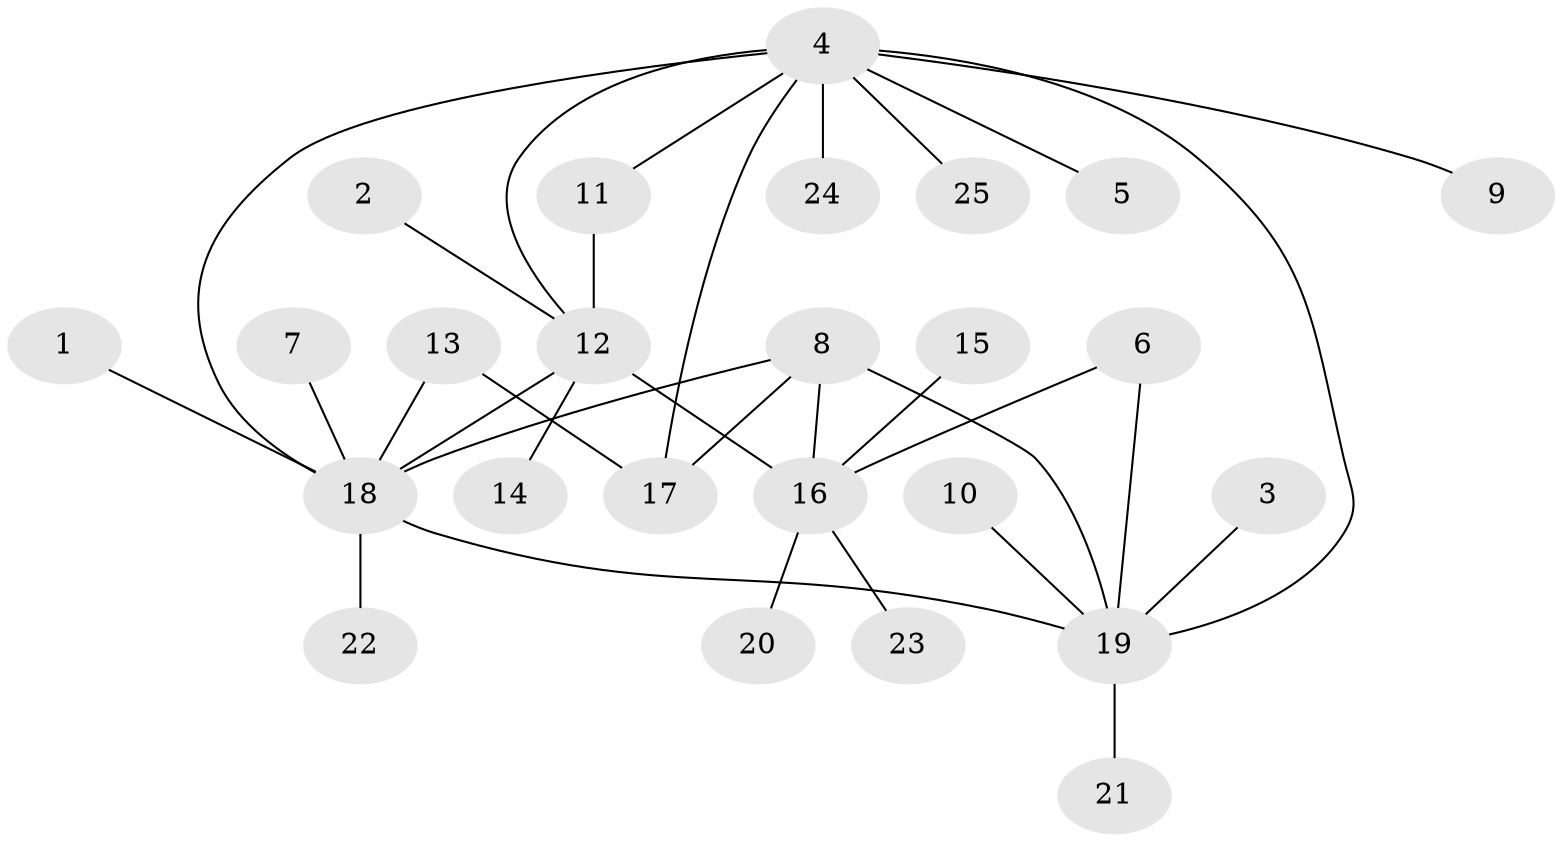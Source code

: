 // original degree distribution, {6: 0.061224489795918366, 5: 0.04081632653061224, 9: 0.02040816326530612, 4: 0.02040816326530612, 7: 0.02040816326530612, 3: 0.08163265306122448, 8: 0.02040816326530612, 1: 0.5714285714285714, 2: 0.16326530612244897}
// Generated by graph-tools (version 1.1) at 2025/50/03/09/25 03:50:40]
// undirected, 25 vertices, 32 edges
graph export_dot {
graph [start="1"]
  node [color=gray90,style=filled];
  1;
  2;
  3;
  4;
  5;
  6;
  7;
  8;
  9;
  10;
  11;
  12;
  13;
  14;
  15;
  16;
  17;
  18;
  19;
  20;
  21;
  22;
  23;
  24;
  25;
  1 -- 18 [weight=1.0];
  2 -- 12 [weight=1.0];
  3 -- 19 [weight=1.0];
  4 -- 5 [weight=1.0];
  4 -- 9 [weight=1.0];
  4 -- 11 [weight=1.0];
  4 -- 12 [weight=1.0];
  4 -- 17 [weight=1.0];
  4 -- 18 [weight=1.0];
  4 -- 19 [weight=1.0];
  4 -- 24 [weight=1.0];
  4 -- 25 [weight=1.0];
  6 -- 16 [weight=1.0];
  6 -- 19 [weight=1.0];
  7 -- 18 [weight=1.0];
  8 -- 16 [weight=1.0];
  8 -- 17 [weight=1.0];
  8 -- 18 [weight=1.0];
  8 -- 19 [weight=1.0];
  10 -- 19 [weight=1.0];
  11 -- 12 [weight=1.0];
  12 -- 14 [weight=1.0];
  12 -- 16 [weight=1.0];
  12 -- 18 [weight=1.0];
  13 -- 17 [weight=1.0];
  13 -- 18 [weight=1.0];
  15 -- 16 [weight=1.0];
  16 -- 20 [weight=1.0];
  16 -- 23 [weight=1.0];
  18 -- 19 [weight=1.0];
  18 -- 22 [weight=1.0];
  19 -- 21 [weight=1.0];
}
